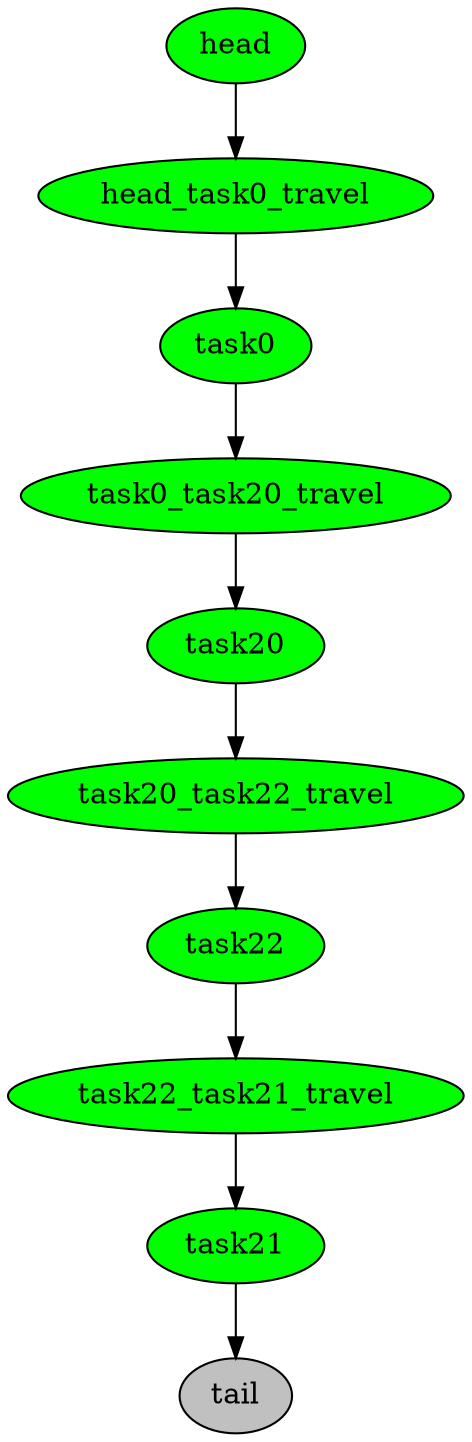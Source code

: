 digraph timeline {
head[label="head",style=filled,fillcolor=green,fontcolor=black];
head_task0_travel[label="head_task0_travel",style=filled,fillcolor=green,fontcolor=black];
task0[label="task0",style=filled,fillcolor=green,fontcolor=black];
task0_task20_travel[label="task0_task20_travel",style=filled,fillcolor=green,fontcolor=black];
task20[label="task20",style=filled,fillcolor=green,fontcolor=black];
task20_task22_travel[label="task20_task22_travel",style=filled,fillcolor=green,fontcolor=black];
task22[label="task22",style=filled,fillcolor=green,fontcolor=black];
task22_task21_travel[label="task22_task21_travel",style=filled,fillcolor=green,fontcolor=black];
task21[label="task21",style=filled,fillcolor=green,fontcolor=black];
tail[label="tail",style=filled,fillcolor=gray,fontcolor=black];
"head"->"head_task0_travel"[color=black];
"head_task0_travel"->"task0"[color=black];
"task0"->"task0_task20_travel"[color=black];
"task0_task20_travel"->"task20"[color=black];
"task20"->"task20_task22_travel"[color=black];
"task20_task22_travel"->"task22"[color=black];
"task22"->"task22_task21_travel"[color=black];
"task22_task21_travel"->"task21"[color=black];
"task21"->"tail"[color=black];
}
